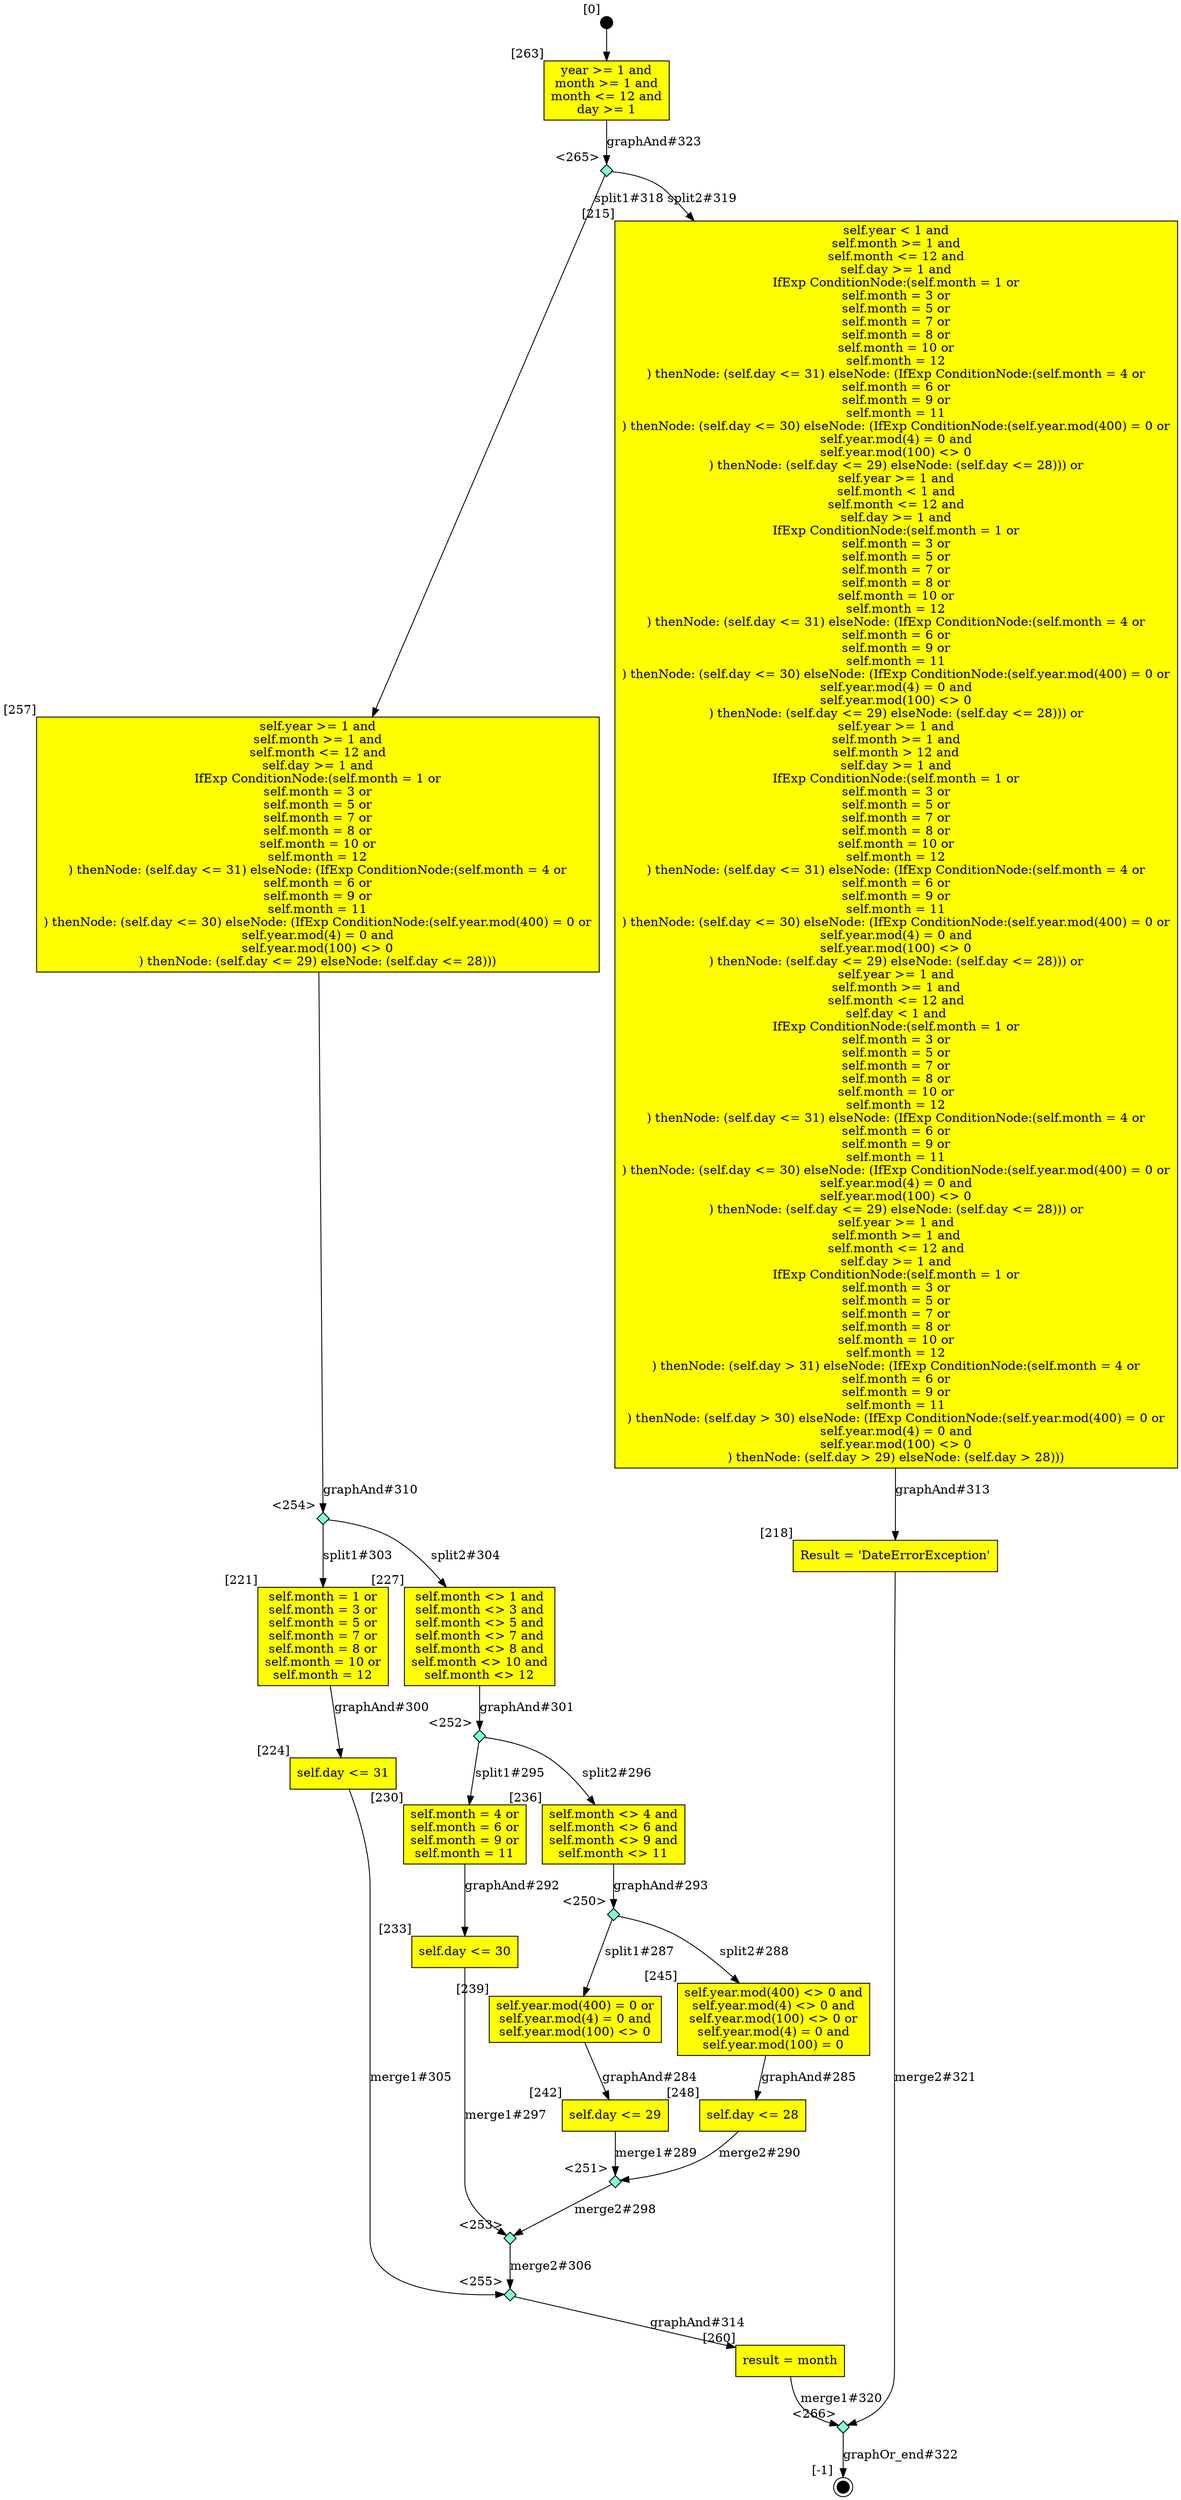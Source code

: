 digraph CLG {
  257 [shape="box", label="self.year >= 1 and
self.month >= 1 and
self.month <= 12 and
self.day >= 1 and
IfExp ConditionNode:(self.month = 1 or
self.month = 3 or
self.month = 5 or
self.month = 7 or
self.month = 8 or
self.month = 10 or
self.month = 12
) thenNode: (self.day <= 31) elseNode: (IfExp ConditionNode:(self.month = 4 or
self.month = 6 or
self.month = 9 or
self.month = 11
) thenNode: (self.day <= 30) elseNode: (IfExp ConditionNode:(self.year.mod(400) = 0 or
self.year.mod(4) = 0 and
self.year.mod(100) <> 0
) thenNode: (self.day <= 29) elseNode: (self.day <= 28)))
", style=filled, fillcolor=yellow, xlabel="[257]"];
  260 [shape="box", label="result = month", style=filled, fillcolor=yellow, xlabel="[260]"];
  262 [style=filled, fillcolor=black, shape="circle", label="", fixedsize=true, width=.2, height=.2, xlabel="[0]"];
  263 [shape="box", label="year >= 1 and
month >= 1 and
month <= 12 and
day >= 1
", style=filled, fillcolor=yellow, xlabel="[263]"];
  265 [shape="diamond", label="", xlabel="<265>", style=filled, fillcolor=aquamarine, fixedsize=true, width=.2, height=.2];
  266 [shape="diamond", label="", xlabel="<266>", style=filled, fillcolor=aquamarine, fixedsize=true, width=.2, height=.2];
  215 [shape="box", label="self.year < 1 and
self.month >= 1 and
self.month <= 12 and
self.day >= 1 and
IfExp ConditionNode:(self.month = 1 or
self.month = 3 or
self.month = 5 or
self.month = 7 or
self.month = 8 or
self.month = 10 or
self.month = 12
) thenNode: (self.day <= 31) elseNode: (IfExp ConditionNode:(self.month = 4 or
self.month = 6 or
self.month = 9 or
self.month = 11
) thenNode: (self.day <= 30) elseNode: (IfExp ConditionNode:(self.year.mod(400) = 0 or
self.year.mod(4) = 0 and
self.year.mod(100) <> 0
) thenNode: (self.day <= 29) elseNode: (self.day <= 28))) or
self.year >= 1 and
self.month < 1 and
self.month <= 12 and
self.day >= 1 and
IfExp ConditionNode:(self.month = 1 or
self.month = 3 or
self.month = 5 or
self.month = 7 or
self.month = 8 or
self.month = 10 or
self.month = 12
) thenNode: (self.day <= 31) elseNode: (IfExp ConditionNode:(self.month = 4 or
self.month = 6 or
self.month = 9 or
self.month = 11
) thenNode: (self.day <= 30) elseNode: (IfExp ConditionNode:(self.year.mod(400) = 0 or
self.year.mod(4) = 0 and
self.year.mod(100) <> 0
) thenNode: (self.day <= 29) elseNode: (self.day <= 28))) or
self.year >= 1 and
self.month >= 1 and
self.month > 12 and
self.day >= 1 and
IfExp ConditionNode:(self.month = 1 or
self.month = 3 or
self.month = 5 or
self.month = 7 or
self.month = 8 or
self.month = 10 or
self.month = 12
) thenNode: (self.day <= 31) elseNode: (IfExp ConditionNode:(self.month = 4 or
self.month = 6 or
self.month = 9 or
self.month = 11
) thenNode: (self.day <= 30) elseNode: (IfExp ConditionNode:(self.year.mod(400) = 0 or
self.year.mod(4) = 0 and
self.year.mod(100) <> 0
) thenNode: (self.day <= 29) elseNode: (self.day <= 28))) or
self.year >= 1 and
self.month >= 1 and
self.month <= 12 and
self.day < 1 and
IfExp ConditionNode:(self.month = 1 or
self.month = 3 or
self.month = 5 or
self.month = 7 or
self.month = 8 or
self.month = 10 or
self.month = 12
) thenNode: (self.day <= 31) elseNode: (IfExp ConditionNode:(self.month = 4 or
self.month = 6 or
self.month = 9 or
self.month = 11
) thenNode: (self.day <= 30) elseNode: (IfExp ConditionNode:(self.year.mod(400) = 0 or
self.year.mod(4) = 0 and
self.year.mod(100) <> 0
) thenNode: (self.day <= 29) elseNode: (self.day <= 28))) or
self.year >= 1 and
self.month >= 1 and
self.month <= 12 and
self.day >= 1 and
IfExp ConditionNode:(self.month = 1 or
self.month = 3 or
self.month = 5 or
self.month = 7 or
self.month = 8 or
self.month = 10 or
self.month = 12
) thenNode: (self.day > 31) elseNode: (IfExp ConditionNode:(self.month = 4 or
self.month = 6 or
self.month = 9 or
self.month = 11
) thenNode: (self.day > 30) elseNode: (IfExp ConditionNode:(self.year.mod(400) = 0 or
self.year.mod(4) = 0 and
self.year.mod(100) <> 0
) thenNode: (self.day > 29) elseNode: (self.day > 28)))
", style=filled, fillcolor=yellow, xlabel="[215]"];
  218 [shape="box", label="Result = 'DateErrorException'", style=filled, fillcolor=yellow, xlabel="[218]"];
  219 [style=filled, fillcolor=black, shape="doublecircle", label="", fixedsize=true, width=.2, height=.2, xlabel="[-1]"];
  221 [shape="box", label="self.month = 1 or
self.month = 3 or
self.month = 5 or
self.month = 7 or
self.month = 8 or
self.month = 10 or
self.month = 12
", style=filled, fillcolor=yellow, xlabel="[221]"];
  224 [shape="box", label="self.day <= 31", style=filled, fillcolor=yellow, xlabel="[224]"];
  227 [shape="box", label="self.month <> 1 and
self.month <> 3 and
self.month <> 5 and
self.month <> 7 and
self.month <> 8 and
self.month <> 10 and
self.month <> 12
", style=filled, fillcolor=yellow, xlabel="[227]"];
  230 [shape="box", label="self.month = 4 or
self.month = 6 or
self.month = 9 or
self.month = 11
", style=filled, fillcolor=yellow, xlabel="[230]"];
  233 [shape="box", label="self.day <= 30", style=filled, fillcolor=yellow, xlabel="[233]"];
  236 [shape="box", label="self.month <> 4 and
self.month <> 6 and
self.month <> 9 and
self.month <> 11
", style=filled, fillcolor=yellow, xlabel="[236]"];
  239 [shape="box", label="self.year.mod(400) = 0 or
self.year.mod(4) = 0 and
self.year.mod(100) <> 0
", style=filled, fillcolor=yellow, xlabel="[239]"];
  242 [shape="box", label="self.day <= 29", style=filled, fillcolor=yellow, xlabel="[242]"];
  245 [shape="box", label="self.year.mod(400) <> 0 and
self.year.mod(4) <> 0 and
self.year.mod(100) <> 0 or
self.year.mod(4) = 0 and
self.year.mod(100) = 0
", style=filled, fillcolor=yellow, xlabel="[245]"];
  248 [shape="box", label="self.day <= 28", style=filled, fillcolor=yellow, xlabel="[248]"];
  250 [shape="diamond", label="", xlabel="<250>", style=filled, fillcolor=aquamarine, fixedsize=true, width=.2, height=.2];
  251 [shape="diamond", label="", xlabel="<251>", style=filled, fillcolor=aquamarine, fixedsize=true, width=.2, height=.2];
  252 [shape="diamond", label="", xlabel="<252>", style=filled, fillcolor=aquamarine, fixedsize=true, width=.2, height=.2];
  253 [shape="diamond", label="", xlabel="<253>", style=filled, fillcolor=aquamarine, fixedsize=true, width=.2, height=.2];
  254 [shape="diamond", label="", xlabel="<254>", style=filled, fillcolor=aquamarine, fixedsize=true, width=.2, height=.2];
  255 [shape="diamond", label="", xlabel="<255>", style=filled, fillcolor=aquamarine, fixedsize=true, width=.2, height=.2];
  260 -> 266[label="merge1#320"];
  218 -> 266[label="merge2#321"];
  266 -> 219[label="graphOr_end#322"];
  263 -> 265[label="graphAnd#323"];
  239 -> 242[label="graphAnd#284"];
  245 -> 248[label="graphAnd#285"];
  250 -> 239[label="split1#287"];
  250 -> 245[label="split2#288"];
  242 -> 251[label="merge1#289"];
  248 -> 251[label="merge2#290"];
  230 -> 233[label="graphAnd#292"];
  236 -> 250[label="graphAnd#293"];
  252 -> 230[label="split1#295"];
  252 -> 236[label="split2#296"];
  233 -> 253[label="merge1#297"];
  251 -> 253[label="merge2#298"];
  221 -> 224[label="graphAnd#300"];
  227 -> 252[label="graphAnd#301"];
  254 -> 221[label="split1#303"];
  254 -> 227[label="split2#304"];
  224 -> 255[label="merge1#305"];
  253 -> 255[label="merge2#306"];
  257 -> 254[label="graphAnd#310"];
  215 -> 218[label="graphAnd#313"];
  255 -> 260[label="graphAnd#314"];
  262 -> 263;
  265 -> 257[label="split1#318"];
  265 -> 215[label="split2#319"];
}
